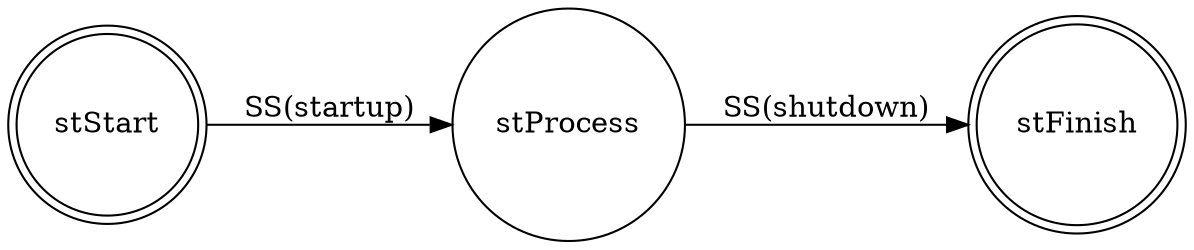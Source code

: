 digraph state_machine_1 {
  rankdir=LR;
  size="8,5"
  node [shape = doublecircle, id="start" ]; stStart;
  node [shape = doublecircle, id="finish" ]; stFinish;
  node [shape = circle, id="process" ]; stProcess;
  stStart   -> stProcess [ label = "SS(startup)",  id=start2process ];
  stProcess -> stFinish  [ label = "SS(shutdown)", id=process2finish ];
}
